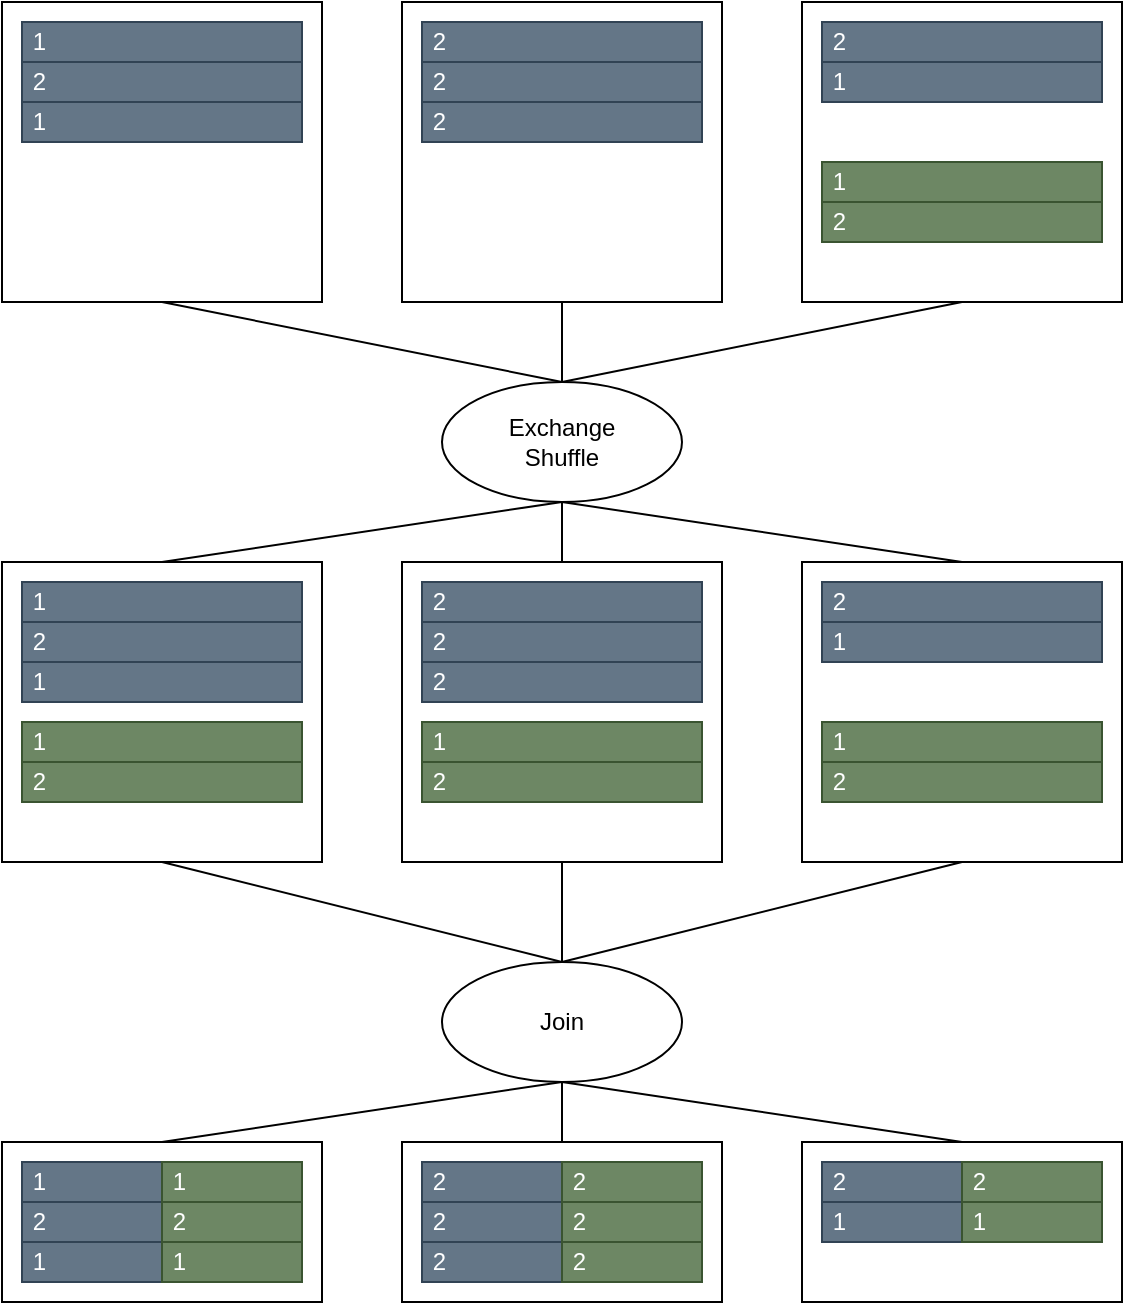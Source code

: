 <mxfile version="22.1.16" type="device">
  <diagram name="Page-1" id="WQbTuEZxUZHTxprijXHo">
    <mxGraphModel dx="818" dy="531" grid="1" gridSize="10" guides="1" tooltips="1" connect="1" arrows="1" fold="1" page="1" pageScale="1" pageWidth="827" pageHeight="1169" math="0" shadow="0">
      <root>
        <mxCell id="0" />
        <mxCell id="1" parent="0" />
        <mxCell id="ZZQSpEmbPq0q421OqMJ5-1" style="rounded=0;orthogonalLoop=1;jettySize=auto;html=1;exitX=0.5;exitY=1;exitDx=0;exitDy=0;entryX=0.5;entryY=0;entryDx=0;entryDy=0;endArrow=none;endFill=0;" parent="1" source="ZZQSpEmbPq0q421OqMJ5-2" target="ZZQSpEmbPq0q421OqMJ5-27" edge="1">
          <mxGeometry relative="1" as="geometry" />
        </mxCell>
        <mxCell id="ZZQSpEmbPq0q421OqMJ5-2" value="" style="rounded=0;whiteSpace=wrap;html=1;" parent="1" vertex="1">
          <mxGeometry x="40" y="40" width="160" height="150" as="geometry" />
        </mxCell>
        <mxCell id="ZZQSpEmbPq0q421OqMJ5-3" value="" style="group;fillColor=#fad9d5;strokeColor=#ae4132;" parent="1" vertex="1" connectable="0">
          <mxGeometry x="50" y="50" width="140" height="60" as="geometry" />
        </mxCell>
        <mxCell id="ZZQSpEmbPq0q421OqMJ5-4" value="&amp;nbsp;1" style="rounded=0;whiteSpace=wrap;html=1;align=left;fillColor=#647687;strokeColor=#314354;fontColor=#ffffff;" parent="ZZQSpEmbPq0q421OqMJ5-3" vertex="1">
          <mxGeometry width="140" height="20" as="geometry" />
        </mxCell>
        <mxCell id="ZZQSpEmbPq0q421OqMJ5-5" value="&amp;nbsp;2" style="rounded=0;whiteSpace=wrap;html=1;align=left;fillColor=#647687;strokeColor=#314354;fontColor=#ffffff;" parent="ZZQSpEmbPq0q421OqMJ5-3" vertex="1">
          <mxGeometry y="20" width="140" height="20" as="geometry" />
        </mxCell>
        <mxCell id="ZZQSpEmbPq0q421OqMJ5-6" value="&amp;nbsp;1" style="rounded=0;whiteSpace=wrap;html=1;align=left;fillColor=#647687;strokeColor=#314354;fontColor=#ffffff;" parent="ZZQSpEmbPq0q421OqMJ5-3" vertex="1">
          <mxGeometry y="40" width="140" height="20" as="geometry" />
        </mxCell>
        <mxCell id="ZZQSpEmbPq0q421OqMJ5-11" value="" style="rounded=0;whiteSpace=wrap;html=1;" parent="1" vertex="1">
          <mxGeometry x="240" y="40" width="160" height="150" as="geometry" />
        </mxCell>
        <mxCell id="ZZQSpEmbPq0q421OqMJ5-12" value="" style="group" parent="1" vertex="1" connectable="0">
          <mxGeometry x="250" y="50" width="140" height="60" as="geometry" />
        </mxCell>
        <mxCell id="ZZQSpEmbPq0q421OqMJ5-13" value="&amp;nbsp;2" style="rounded=0;whiteSpace=wrap;html=1;align=left;fillColor=#647687;fontColor=#ffffff;strokeColor=#314354;" parent="ZZQSpEmbPq0q421OqMJ5-12" vertex="1">
          <mxGeometry width="140" height="20" as="geometry" />
        </mxCell>
        <mxCell id="ZZQSpEmbPq0q421OqMJ5-14" value="&amp;nbsp;2" style="rounded=0;whiteSpace=wrap;html=1;align=left;fillColor=#647687;fontColor=#ffffff;strokeColor=#314354;" parent="ZZQSpEmbPq0q421OqMJ5-12" vertex="1">
          <mxGeometry y="20" width="140" height="20" as="geometry" />
        </mxCell>
        <mxCell id="ZZQSpEmbPq0q421OqMJ5-15" value="&amp;nbsp;2" style="rounded=0;whiteSpace=wrap;html=1;align=left;fillColor=#647687;fontColor=#ffffff;strokeColor=#314354;" parent="ZZQSpEmbPq0q421OqMJ5-12" vertex="1">
          <mxGeometry y="40" width="140" height="20" as="geometry" />
        </mxCell>
        <mxCell id="ZZQSpEmbPq0q421OqMJ5-20" value="" style="rounded=0;whiteSpace=wrap;html=1;" parent="1" vertex="1">
          <mxGeometry x="440" y="40" width="160" height="150" as="geometry" />
        </mxCell>
        <mxCell id="ZZQSpEmbPq0q421OqMJ5-21" value="" style="group" parent="1" vertex="1" connectable="0">
          <mxGeometry x="450" y="50" width="140" height="60" as="geometry" />
        </mxCell>
        <mxCell id="ZZQSpEmbPq0q421OqMJ5-22" value="&amp;nbsp;2" style="rounded=0;whiteSpace=wrap;html=1;align=left;fillColor=#647687;fontColor=#ffffff;strokeColor=#314354;" parent="ZZQSpEmbPq0q421OqMJ5-21" vertex="1">
          <mxGeometry width="140" height="20" as="geometry" />
        </mxCell>
        <mxCell id="ZZQSpEmbPq0q421OqMJ5-23" value="&amp;nbsp;1" style="rounded=0;whiteSpace=wrap;html=1;align=left;fillColor=#647687;fontColor=#ffffff;strokeColor=#314354;" parent="ZZQSpEmbPq0q421OqMJ5-21" vertex="1">
          <mxGeometry y="20" width="140" height="20" as="geometry" />
        </mxCell>
        <mxCell id="ZZQSpEmbPq0q421OqMJ5-24" value="" style="group" parent="1" vertex="1" connectable="0">
          <mxGeometry x="450" y="120" width="140" height="60" as="geometry" />
        </mxCell>
        <mxCell id="ZZQSpEmbPq0q421OqMJ5-25" value="&amp;nbsp;1" style="rounded=0;whiteSpace=wrap;html=1;align=left;fillColor=#6d8764;fontColor=#ffffff;strokeColor=#3A5431;" parent="ZZQSpEmbPq0q421OqMJ5-24" vertex="1">
          <mxGeometry width="140" height="20" as="geometry" />
        </mxCell>
        <mxCell id="ZZQSpEmbPq0q421OqMJ5-26" value="&amp;nbsp;2" style="rounded=0;whiteSpace=wrap;html=1;align=left;fillColor=#6d8764;fontColor=#ffffff;strokeColor=#3A5431;" parent="ZZQSpEmbPq0q421OqMJ5-24" vertex="1">
          <mxGeometry y="20" width="140" height="20" as="geometry" />
        </mxCell>
        <mxCell id="ZZQSpEmbPq0q421OqMJ5-27" value="Exchange&lt;br&gt;Shuffle" style="ellipse;whiteSpace=wrap;html=1;" parent="1" vertex="1">
          <mxGeometry x="260" y="230" width="120" height="60" as="geometry" />
        </mxCell>
        <mxCell id="ZZQSpEmbPq0q421OqMJ5-28" value="" style="rounded=0;whiteSpace=wrap;html=1;" parent="1" vertex="1">
          <mxGeometry x="40" y="320" width="160" height="150" as="geometry" />
        </mxCell>
        <mxCell id="ZZQSpEmbPq0q421OqMJ5-37" value="" style="rounded=0;whiteSpace=wrap;html=1;" parent="1" vertex="1">
          <mxGeometry x="240" y="320" width="160" height="150" as="geometry" />
        </mxCell>
        <mxCell id="ZZQSpEmbPq0q421OqMJ5-46" value="" style="rounded=0;whiteSpace=wrap;html=1;" parent="1" vertex="1">
          <mxGeometry x="440" y="320" width="160" height="150" as="geometry" />
        </mxCell>
        <mxCell id="ZZQSpEmbPq0q421OqMJ5-53" style="rounded=0;orthogonalLoop=1;jettySize=auto;html=1;exitX=0.5;exitY=0;exitDx=0;exitDy=0;entryX=0.5;entryY=1;entryDx=0;entryDy=0;endArrow=none;endFill=0;" parent="1" source="ZZQSpEmbPq0q421OqMJ5-27" target="ZZQSpEmbPq0q421OqMJ5-20" edge="1">
          <mxGeometry relative="1" as="geometry">
            <mxPoint x="130" y="200" as="sourcePoint" />
            <mxPoint x="330" y="240" as="targetPoint" />
          </mxGeometry>
        </mxCell>
        <mxCell id="ZZQSpEmbPq0q421OqMJ5-54" style="rounded=0;orthogonalLoop=1;jettySize=auto;html=1;entryX=0.5;entryY=0;entryDx=0;entryDy=0;endArrow=none;endFill=0;" parent="1" target="ZZQSpEmbPq0q421OqMJ5-37" edge="1">
          <mxGeometry relative="1" as="geometry">
            <mxPoint x="320" y="290" as="sourcePoint" />
            <mxPoint x="530" y="200" as="targetPoint" />
          </mxGeometry>
        </mxCell>
        <mxCell id="ZZQSpEmbPq0q421OqMJ5-55" style="rounded=0;orthogonalLoop=1;jettySize=auto;html=1;exitX=0.5;exitY=1;exitDx=0;exitDy=0;entryX=0.5;entryY=0;entryDx=0;entryDy=0;endArrow=none;endFill=0;" parent="1" source="ZZQSpEmbPq0q421OqMJ5-27" target="ZZQSpEmbPq0q421OqMJ5-28" edge="1">
          <mxGeometry relative="1" as="geometry">
            <mxPoint x="340" y="250" as="sourcePoint" />
            <mxPoint x="540" y="210" as="targetPoint" />
          </mxGeometry>
        </mxCell>
        <mxCell id="ZZQSpEmbPq0q421OqMJ5-56" style="rounded=0;orthogonalLoop=1;jettySize=auto;html=1;exitX=0.5;exitY=1;exitDx=0;exitDy=0;endArrow=none;endFill=0;entryX=0.5;entryY=0;entryDx=0;entryDy=0;" parent="1" source="ZZQSpEmbPq0q421OqMJ5-27" target="ZZQSpEmbPq0q421OqMJ5-46" edge="1">
          <mxGeometry relative="1" as="geometry">
            <mxPoint x="350" y="260" as="sourcePoint" />
            <mxPoint x="550" y="220" as="targetPoint" />
          </mxGeometry>
        </mxCell>
        <mxCell id="ZZQSpEmbPq0q421OqMJ5-57" style="rounded=0;orthogonalLoop=1;jettySize=auto;html=1;exitX=0.5;exitY=0;exitDx=0;exitDy=0;entryX=0.5;entryY=1;entryDx=0;entryDy=0;endArrow=none;endFill=0;" parent="1" source="ZZQSpEmbPq0q421OqMJ5-27" target="ZZQSpEmbPq0q421OqMJ5-11" edge="1">
          <mxGeometry relative="1" as="geometry">
            <mxPoint x="360" y="270" as="sourcePoint" />
            <mxPoint x="560" y="230" as="targetPoint" />
          </mxGeometry>
        </mxCell>
        <mxCell id="ZZQSpEmbPq0q421OqMJ5-58" value="Join" style="ellipse;whiteSpace=wrap;html=1;" parent="1" vertex="1">
          <mxGeometry x="260" y="520" width="120" height="60" as="geometry" />
        </mxCell>
        <mxCell id="ZZQSpEmbPq0q421OqMJ5-59" value="" style="rounded=0;whiteSpace=wrap;html=1;" parent="1" vertex="1">
          <mxGeometry x="40" y="610" width="160" height="80" as="geometry" />
        </mxCell>
        <mxCell id="ZZQSpEmbPq0q421OqMJ5-60" value="" style="group;fillColor=#fad9d5;strokeColor=#ae4132;" parent="1" vertex="1" connectable="0">
          <mxGeometry x="50" y="620" width="70" height="60" as="geometry" />
        </mxCell>
        <mxCell id="ZZQSpEmbPq0q421OqMJ5-61" value="&amp;nbsp;1" style="rounded=0;whiteSpace=wrap;html=1;align=left;fillColor=#647687;fontColor=#ffffff;strokeColor=#314354;" parent="ZZQSpEmbPq0q421OqMJ5-60" vertex="1">
          <mxGeometry width="70" height="20" as="geometry" />
        </mxCell>
        <mxCell id="ZZQSpEmbPq0q421OqMJ5-62" value="&amp;nbsp;2" style="rounded=0;whiteSpace=wrap;html=1;align=left;fillColor=#647687;fontColor=#ffffff;strokeColor=#314354;" parent="ZZQSpEmbPq0q421OqMJ5-60" vertex="1">
          <mxGeometry y="20" width="70" height="20" as="geometry" />
        </mxCell>
        <mxCell id="ZZQSpEmbPq0q421OqMJ5-63" value="&amp;nbsp;1" style="rounded=0;whiteSpace=wrap;html=1;align=left;fillColor=#647687;fontColor=#ffffff;strokeColor=#314354;" parent="ZZQSpEmbPq0q421OqMJ5-60" vertex="1">
          <mxGeometry y="40" width="70" height="20" as="geometry" />
        </mxCell>
        <mxCell id="ZZQSpEmbPq0q421OqMJ5-64" value="" style="group" parent="1" vertex="1" connectable="0">
          <mxGeometry x="120" y="620" width="70" height="60" as="geometry" />
        </mxCell>
        <mxCell id="ZZQSpEmbPq0q421OqMJ5-65" value="&amp;nbsp;1" style="rounded=0;whiteSpace=wrap;html=1;align=left;fillColor=#6d8764;fontColor=#ffffff;strokeColor=#3A5431;" parent="ZZQSpEmbPq0q421OqMJ5-64" vertex="1">
          <mxGeometry width="70" height="20" as="geometry" />
        </mxCell>
        <mxCell id="ZZQSpEmbPq0q421OqMJ5-66" value="&amp;nbsp;2" style="rounded=0;whiteSpace=wrap;html=1;align=left;fillColor=#6d8764;fontColor=#ffffff;strokeColor=#3A5431;" parent="ZZQSpEmbPq0q421OqMJ5-64" vertex="1">
          <mxGeometry y="20" width="70" height="20" as="geometry" />
        </mxCell>
        <mxCell id="ZZQSpEmbPq0q421OqMJ5-67" value="&amp;nbsp;1" style="rounded=0;whiteSpace=wrap;html=1;align=left;fillColor=#6d8764;fontColor=#ffffff;strokeColor=#3A5431;" parent="ZZQSpEmbPq0q421OqMJ5-64" vertex="1">
          <mxGeometry y="40" width="70" height="20" as="geometry" />
        </mxCell>
        <mxCell id="ZZQSpEmbPq0q421OqMJ5-68" value="" style="rounded=0;whiteSpace=wrap;html=1;" parent="1" vertex="1">
          <mxGeometry x="240" y="610" width="160" height="80" as="geometry" />
        </mxCell>
        <mxCell id="ZZQSpEmbPq0q421OqMJ5-69" value="" style="group" parent="1" vertex="1" connectable="0">
          <mxGeometry x="250" y="620" width="70" height="60" as="geometry" />
        </mxCell>
        <mxCell id="ZZQSpEmbPq0q421OqMJ5-70" value="&amp;nbsp;2" style="rounded=0;whiteSpace=wrap;html=1;align=left;fillColor=#647687;fontColor=#ffffff;strokeColor=#314354;" parent="ZZQSpEmbPq0q421OqMJ5-69" vertex="1">
          <mxGeometry width="70" height="20" as="geometry" />
        </mxCell>
        <mxCell id="ZZQSpEmbPq0q421OqMJ5-71" value="&amp;nbsp;2" style="rounded=0;whiteSpace=wrap;html=1;align=left;fillColor=#647687;fontColor=#ffffff;strokeColor=#314354;" parent="ZZQSpEmbPq0q421OqMJ5-69" vertex="1">
          <mxGeometry y="20" width="70" height="20" as="geometry" />
        </mxCell>
        <mxCell id="ZZQSpEmbPq0q421OqMJ5-72" value="&amp;nbsp;2" style="rounded=0;whiteSpace=wrap;html=1;align=left;fillColor=#647687;fontColor=#ffffff;strokeColor=#314354;" parent="ZZQSpEmbPq0q421OqMJ5-69" vertex="1">
          <mxGeometry y="40" width="70" height="20" as="geometry" />
        </mxCell>
        <mxCell id="ZZQSpEmbPq0q421OqMJ5-73" value="" style="group" parent="1" vertex="1" connectable="0">
          <mxGeometry x="320" y="620" width="70" height="60" as="geometry" />
        </mxCell>
        <mxCell id="ZZQSpEmbPq0q421OqMJ5-74" value="&amp;nbsp;2" style="rounded=0;whiteSpace=wrap;html=1;align=left;fillColor=#6d8764;fontColor=#ffffff;strokeColor=#3A5431;" parent="ZZQSpEmbPq0q421OqMJ5-73" vertex="1">
          <mxGeometry width="70" height="20" as="geometry" />
        </mxCell>
        <mxCell id="ZZQSpEmbPq0q421OqMJ5-75" value="&amp;nbsp;2" style="rounded=0;whiteSpace=wrap;html=1;align=left;fillColor=#6d8764;fontColor=#ffffff;strokeColor=#3A5431;" parent="ZZQSpEmbPq0q421OqMJ5-73" vertex="1">
          <mxGeometry y="20" width="70" height="20" as="geometry" />
        </mxCell>
        <mxCell id="ZZQSpEmbPq0q421OqMJ5-76" value="&amp;nbsp;2" style="rounded=0;whiteSpace=wrap;html=1;align=left;fillColor=#6d8764;fontColor=#ffffff;strokeColor=#3A5431;" parent="ZZQSpEmbPq0q421OqMJ5-73" vertex="1">
          <mxGeometry y="40" width="70" height="20" as="geometry" />
        </mxCell>
        <mxCell id="ZZQSpEmbPq0q421OqMJ5-77" value="" style="rounded=0;whiteSpace=wrap;html=1;" parent="1" vertex="1">
          <mxGeometry x="440" y="610" width="160" height="80" as="geometry" />
        </mxCell>
        <mxCell id="ZZQSpEmbPq0q421OqMJ5-78" value="" style="group" parent="1" vertex="1" connectable="0">
          <mxGeometry x="450" y="620" width="70" height="60" as="geometry" />
        </mxCell>
        <mxCell id="ZZQSpEmbPq0q421OqMJ5-79" value="&amp;nbsp;2" style="rounded=0;whiteSpace=wrap;html=1;align=left;fillColor=#647687;fontColor=#ffffff;strokeColor=#314354;" parent="ZZQSpEmbPq0q421OqMJ5-78" vertex="1">
          <mxGeometry width="70" height="20" as="geometry" />
        </mxCell>
        <mxCell id="ZZQSpEmbPq0q421OqMJ5-80" value="&amp;nbsp;1" style="rounded=0;whiteSpace=wrap;html=1;align=left;fillColor=#647687;fontColor=#ffffff;strokeColor=#314354;" parent="ZZQSpEmbPq0q421OqMJ5-78" vertex="1">
          <mxGeometry y="20" width="70" height="20" as="geometry" />
        </mxCell>
        <mxCell id="ZZQSpEmbPq0q421OqMJ5-81" value="" style="group" parent="1" vertex="1" connectable="0">
          <mxGeometry x="520" y="620" width="70" height="60" as="geometry" />
        </mxCell>
        <mxCell id="ZZQSpEmbPq0q421OqMJ5-82" value="&amp;nbsp;2" style="rounded=0;whiteSpace=wrap;html=1;align=left;fillColor=#6d8764;fontColor=#ffffff;strokeColor=#3A5431;" parent="ZZQSpEmbPq0q421OqMJ5-81" vertex="1">
          <mxGeometry width="70" height="20" as="geometry" />
        </mxCell>
        <mxCell id="ZZQSpEmbPq0q421OqMJ5-83" value="&amp;nbsp;1" style="rounded=0;whiteSpace=wrap;html=1;align=left;fillColor=#6d8764;fontColor=#ffffff;strokeColor=#3A5431;" parent="ZZQSpEmbPq0q421OqMJ5-81" vertex="1">
          <mxGeometry y="20" width="70" height="20" as="geometry" />
        </mxCell>
        <mxCell id="ZZQSpEmbPq0q421OqMJ5-84" style="rounded=0;orthogonalLoop=1;jettySize=auto;html=1;entryX=0.5;entryY=0;entryDx=0;entryDy=0;endArrow=none;endFill=0;" parent="1" target="ZZQSpEmbPq0q421OqMJ5-68" edge="1">
          <mxGeometry relative="1" as="geometry">
            <mxPoint x="320" y="580" as="sourcePoint" />
            <mxPoint x="530" y="490" as="targetPoint" />
          </mxGeometry>
        </mxCell>
        <mxCell id="ZZQSpEmbPq0q421OqMJ5-85" style="rounded=0;orthogonalLoop=1;jettySize=auto;html=1;exitX=0.5;exitY=1;exitDx=0;exitDy=0;entryX=0.5;entryY=0;entryDx=0;entryDy=0;endArrow=none;endFill=0;" parent="1" source="ZZQSpEmbPq0q421OqMJ5-58" target="ZZQSpEmbPq0q421OqMJ5-59" edge="1">
          <mxGeometry relative="1" as="geometry">
            <mxPoint x="340" y="540" as="sourcePoint" />
            <mxPoint x="540" y="500" as="targetPoint" />
          </mxGeometry>
        </mxCell>
        <mxCell id="ZZQSpEmbPq0q421OqMJ5-86" style="rounded=0;orthogonalLoop=1;jettySize=auto;html=1;exitX=0.5;exitY=1;exitDx=0;exitDy=0;endArrow=none;endFill=0;entryX=0.5;entryY=0;entryDx=0;entryDy=0;" parent="1" source="ZZQSpEmbPq0q421OqMJ5-58" target="ZZQSpEmbPq0q421OqMJ5-77" edge="1">
          <mxGeometry relative="1" as="geometry">
            <mxPoint x="350" y="550" as="sourcePoint" />
            <mxPoint x="550" y="510" as="targetPoint" />
          </mxGeometry>
        </mxCell>
        <mxCell id="ZZQSpEmbPq0q421OqMJ5-87" style="rounded=0;orthogonalLoop=1;jettySize=auto;html=1;exitX=0.5;exitY=0;exitDx=0;exitDy=0;endArrow=none;endFill=0;entryX=0.5;entryY=1;entryDx=0;entryDy=0;" parent="1" source="ZZQSpEmbPq0q421OqMJ5-58" target="ZZQSpEmbPq0q421OqMJ5-37" edge="1">
          <mxGeometry relative="1" as="geometry">
            <mxPoint x="330" y="590" as="sourcePoint" />
            <mxPoint x="530" y="620" as="targetPoint" />
          </mxGeometry>
        </mxCell>
        <mxCell id="ZZQSpEmbPq0q421OqMJ5-88" style="rounded=0;orthogonalLoop=1;jettySize=auto;html=1;exitX=0.5;exitY=0;exitDx=0;exitDy=0;endArrow=none;endFill=0;entryX=0.5;entryY=1;entryDx=0;entryDy=0;" parent="1" source="ZZQSpEmbPq0q421OqMJ5-58" target="ZZQSpEmbPq0q421OqMJ5-28" edge="1">
          <mxGeometry relative="1" as="geometry">
            <mxPoint x="340" y="600" as="sourcePoint" />
            <mxPoint x="540" y="630" as="targetPoint" />
          </mxGeometry>
        </mxCell>
        <mxCell id="ZZQSpEmbPq0q421OqMJ5-89" style="rounded=0;orthogonalLoop=1;jettySize=auto;html=1;exitX=0.5;exitY=0;exitDx=0;exitDy=0;endArrow=none;endFill=0;entryX=0.5;entryY=1;entryDx=0;entryDy=0;" parent="1" source="ZZQSpEmbPq0q421OqMJ5-58" target="ZZQSpEmbPq0q421OqMJ5-46" edge="1">
          <mxGeometry relative="1" as="geometry">
            <mxPoint x="350" y="610" as="sourcePoint" />
            <mxPoint x="550" y="640" as="targetPoint" />
          </mxGeometry>
        </mxCell>
        <mxCell id="ZZQSpEmbPq0q421OqMJ5-90" value="" style="group" parent="1" vertex="1" connectable="0">
          <mxGeometry x="450" y="400" width="140" height="60" as="geometry" />
        </mxCell>
        <mxCell id="ZZQSpEmbPq0q421OqMJ5-91" value="&amp;nbsp;1" style="rounded=0;whiteSpace=wrap;html=1;align=left;fillColor=#6d8764;fontColor=#ffffff;strokeColor=#3A5431;" parent="ZZQSpEmbPq0q421OqMJ5-90" vertex="1">
          <mxGeometry width="140" height="20" as="geometry" />
        </mxCell>
        <mxCell id="ZZQSpEmbPq0q421OqMJ5-92" value="&amp;nbsp;2" style="rounded=0;whiteSpace=wrap;html=1;align=left;fillColor=#6d8764;fontColor=#ffffff;strokeColor=#3A5431;" parent="ZZQSpEmbPq0q421OqMJ5-90" vertex="1">
          <mxGeometry y="20" width="140" height="20" as="geometry" />
        </mxCell>
        <mxCell id="ZZQSpEmbPq0q421OqMJ5-93" value="" style="group" parent="1" vertex="1" connectable="0">
          <mxGeometry x="250" y="400" width="140" height="60" as="geometry" />
        </mxCell>
        <mxCell id="ZZQSpEmbPq0q421OqMJ5-94" value="&amp;nbsp;1" style="rounded=0;whiteSpace=wrap;html=1;align=left;fillColor=#6d8764;fontColor=#ffffff;strokeColor=#3A5431;" parent="ZZQSpEmbPq0q421OqMJ5-93" vertex="1">
          <mxGeometry width="140" height="20" as="geometry" />
        </mxCell>
        <mxCell id="ZZQSpEmbPq0q421OqMJ5-95" value="&amp;nbsp;2" style="rounded=0;whiteSpace=wrap;html=1;align=left;fillColor=#6d8764;fontColor=#ffffff;strokeColor=#3A5431;" parent="ZZQSpEmbPq0q421OqMJ5-93" vertex="1">
          <mxGeometry y="20" width="140" height="20" as="geometry" />
        </mxCell>
        <mxCell id="ZZQSpEmbPq0q421OqMJ5-96" value="" style="group" parent="1" vertex="1" connectable="0">
          <mxGeometry x="50" y="400" width="140" height="60" as="geometry" />
        </mxCell>
        <mxCell id="ZZQSpEmbPq0q421OqMJ5-97" value="&amp;nbsp;1" style="rounded=0;whiteSpace=wrap;html=1;align=left;fillColor=#6d8764;fontColor=#ffffff;strokeColor=#3A5431;" parent="ZZQSpEmbPq0q421OqMJ5-96" vertex="1">
          <mxGeometry width="140" height="20" as="geometry" />
        </mxCell>
        <mxCell id="ZZQSpEmbPq0q421OqMJ5-98" value="&amp;nbsp;2" style="rounded=0;whiteSpace=wrap;html=1;align=left;fillColor=#6d8764;fontColor=#ffffff;strokeColor=#3A5431;" parent="ZZQSpEmbPq0q421OqMJ5-96" vertex="1">
          <mxGeometry y="20" width="140" height="20" as="geometry" />
        </mxCell>
        <mxCell id="ZZQSpEmbPq0q421OqMJ5-99" value="" style="group" parent="1" vertex="1" connectable="0">
          <mxGeometry x="450" y="330" width="140" height="60" as="geometry" />
        </mxCell>
        <mxCell id="ZZQSpEmbPq0q421OqMJ5-100" value="&amp;nbsp;2" style="rounded=0;whiteSpace=wrap;html=1;align=left;fillColor=#647687;fontColor=#ffffff;strokeColor=#314354;" parent="ZZQSpEmbPq0q421OqMJ5-99" vertex="1">
          <mxGeometry width="140" height="20" as="geometry" />
        </mxCell>
        <mxCell id="ZZQSpEmbPq0q421OqMJ5-101" value="&amp;nbsp;1" style="rounded=0;whiteSpace=wrap;html=1;align=left;fillColor=#647687;fontColor=#ffffff;strokeColor=#314354;" parent="ZZQSpEmbPq0q421OqMJ5-99" vertex="1">
          <mxGeometry y="20" width="140" height="20" as="geometry" />
        </mxCell>
        <mxCell id="ZZQSpEmbPq0q421OqMJ5-102" value="" style="group" parent="1" vertex="1" connectable="0">
          <mxGeometry x="250" y="330" width="140" height="60" as="geometry" />
        </mxCell>
        <mxCell id="ZZQSpEmbPq0q421OqMJ5-103" value="&amp;nbsp;2" style="rounded=0;whiteSpace=wrap;html=1;align=left;fillColor=#647687;fontColor=#ffffff;strokeColor=#314354;" parent="ZZQSpEmbPq0q421OqMJ5-102" vertex="1">
          <mxGeometry width="140" height="20" as="geometry" />
        </mxCell>
        <mxCell id="ZZQSpEmbPq0q421OqMJ5-104" value="&amp;nbsp;2" style="rounded=0;whiteSpace=wrap;html=1;align=left;fillColor=#647687;fontColor=#ffffff;strokeColor=#314354;" parent="ZZQSpEmbPq0q421OqMJ5-102" vertex="1">
          <mxGeometry y="20" width="140" height="20" as="geometry" />
        </mxCell>
        <mxCell id="ZZQSpEmbPq0q421OqMJ5-105" value="&amp;nbsp;2" style="rounded=0;whiteSpace=wrap;html=1;align=left;fillColor=#647687;fontColor=#ffffff;strokeColor=#314354;" parent="ZZQSpEmbPq0q421OqMJ5-102" vertex="1">
          <mxGeometry y="40" width="140" height="20" as="geometry" />
        </mxCell>
        <mxCell id="ZZQSpEmbPq0q421OqMJ5-106" value="" style="group;fillColor=#fad9d5;strokeColor=#ae4132;" parent="1" vertex="1" connectable="0">
          <mxGeometry x="50" y="330" width="140" height="60" as="geometry" />
        </mxCell>
        <mxCell id="ZZQSpEmbPq0q421OqMJ5-107" value="&amp;nbsp;1" style="rounded=0;whiteSpace=wrap;html=1;align=left;fillColor=#647687;strokeColor=#314354;fontColor=#ffffff;" parent="ZZQSpEmbPq0q421OqMJ5-106" vertex="1">
          <mxGeometry width="140" height="20" as="geometry" />
        </mxCell>
        <mxCell id="ZZQSpEmbPq0q421OqMJ5-108" value="&amp;nbsp;2" style="rounded=0;whiteSpace=wrap;html=1;align=left;fillColor=#647687;strokeColor=#314354;fontColor=#ffffff;" parent="ZZQSpEmbPq0q421OqMJ5-106" vertex="1">
          <mxGeometry y="20" width="140" height="20" as="geometry" />
        </mxCell>
        <mxCell id="ZZQSpEmbPq0q421OqMJ5-109" value="&amp;nbsp;1" style="rounded=0;whiteSpace=wrap;html=1;align=left;fillColor=#647687;strokeColor=#314354;fontColor=#ffffff;" parent="ZZQSpEmbPq0q421OqMJ5-106" vertex="1">
          <mxGeometry y="40" width="140" height="20" as="geometry" />
        </mxCell>
      </root>
    </mxGraphModel>
  </diagram>
</mxfile>
